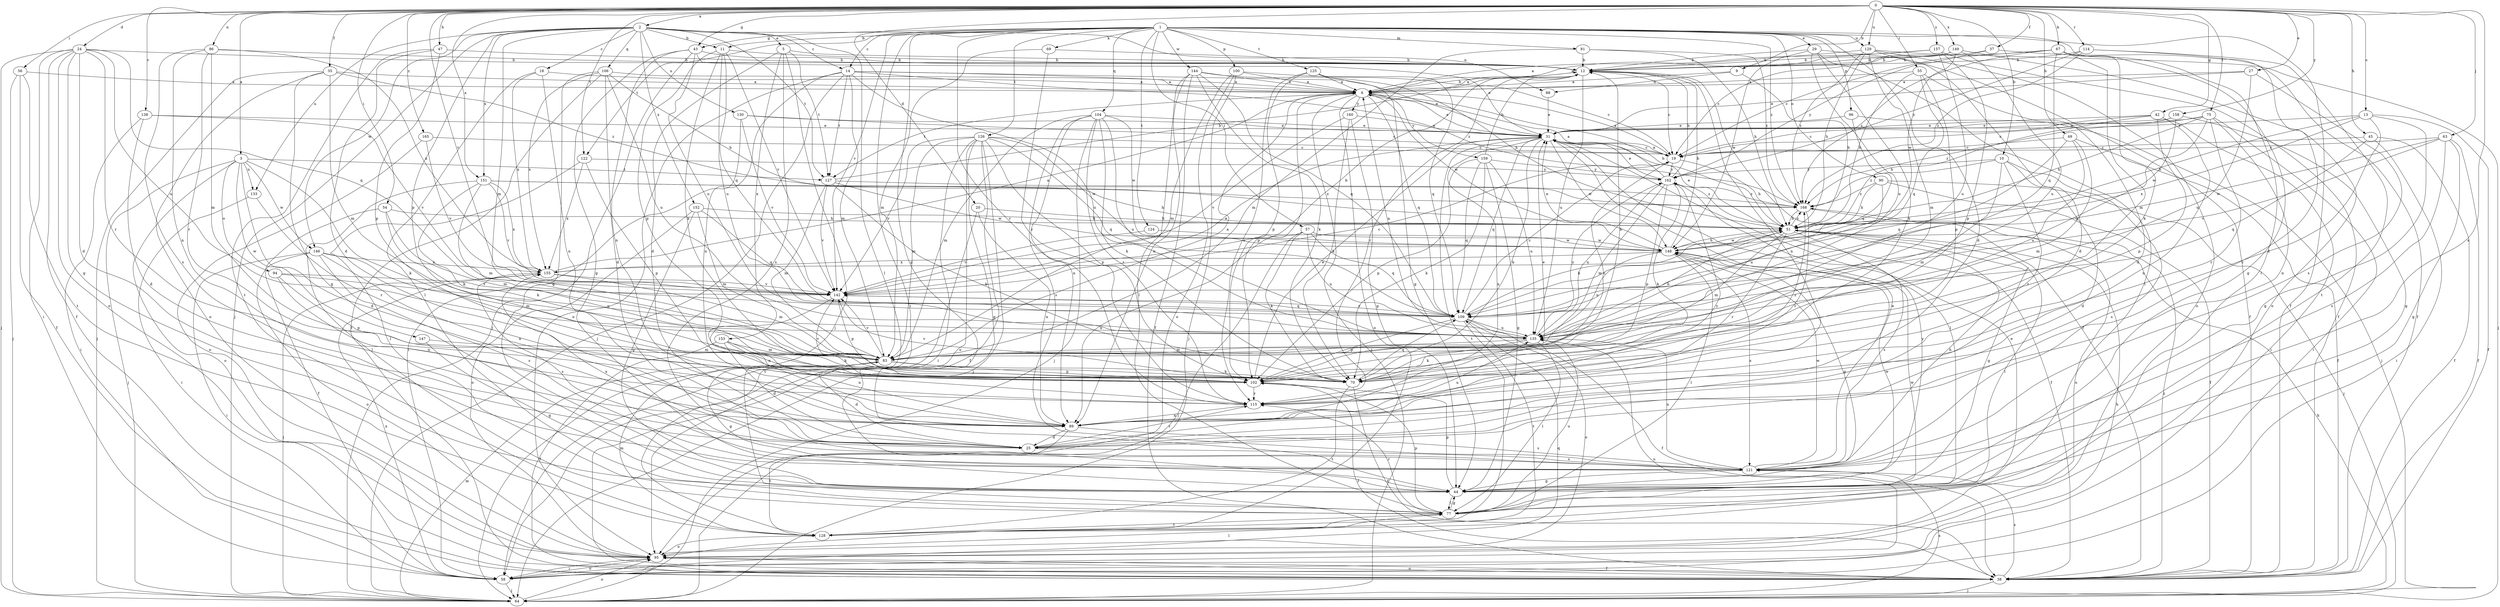 strict digraph  {
0;
1;
2;
3;
5;
6;
9;
10;
11;
12;
13;
14;
18;
19;
20;
24;
25;
27;
29;
31;
35;
37;
38;
42;
43;
44;
45;
47;
49;
51;
54;
55;
56;
57;
58;
63;
64;
67;
69;
70;
75;
77;
81;
83;
86;
88;
89;
90;
94;
95;
96;
100;
102;
104;
106;
109;
114;
115;
121;
122;
124;
125;
126;
127;
128;
129;
130;
133;
135;
138;
142;
144;
146;
147;
148;
149;
151;
152;
153;
155;
157;
158;
159;
160;
162;
165;
168;
0 -> 2  [label=a];
0 -> 3  [label=a];
0 -> 9  [label=b];
0 -> 10  [label=b];
0 -> 13  [label=c];
0 -> 20  [label=d];
0 -> 24  [label=d];
0 -> 27  [label=e];
0 -> 35  [label=f];
0 -> 37  [label=f];
0 -> 42  [label=g];
0 -> 43  [label=g];
0 -> 45  [label=h];
0 -> 47  [label=h];
0 -> 49  [label=h];
0 -> 54  [label=i];
0 -> 55  [label=i];
0 -> 56  [label=i];
0 -> 63  [label=j];
0 -> 67  [label=k];
0 -> 75  [label=l];
0 -> 86  [label=n];
0 -> 114  [label=r];
0 -> 121  [label=s];
0 -> 122  [label=t];
0 -> 129  [label=u];
0 -> 138  [label=v];
0 -> 142  [label=v];
0 -> 149  [label=x];
0 -> 151  [label=x];
0 -> 157  [label=y];
0 -> 158  [label=y];
0 -> 165  [label=z];
1 -> 11  [label=b];
1 -> 14  [label=c];
1 -> 25  [label=d];
1 -> 29  [label=e];
1 -> 38  [label=f];
1 -> 43  [label=g];
1 -> 44  [label=g];
1 -> 57  [label=i];
1 -> 58  [label=i];
1 -> 69  [label=k];
1 -> 77  [label=l];
1 -> 81  [label=m];
1 -> 90  [label=o];
1 -> 96  [label=p];
1 -> 100  [label=p];
1 -> 104  [label=q];
1 -> 115  [label=r];
1 -> 122  [label=t];
1 -> 124  [label=t];
1 -> 125  [label=t];
1 -> 126  [label=t];
1 -> 129  [label=u];
1 -> 142  [label=v];
1 -> 144  [label=w];
1 -> 168  [label=z];
2 -> 5  [label=a];
2 -> 11  [label=b];
2 -> 14  [label=c];
2 -> 18  [label=c];
2 -> 64  [label=j];
2 -> 77  [label=l];
2 -> 83  [label=m];
2 -> 88  [label=n];
2 -> 102  [label=p];
2 -> 106  [label=q];
2 -> 127  [label=t];
2 -> 130  [label=u];
2 -> 133  [label=u];
2 -> 146  [label=w];
2 -> 151  [label=x];
2 -> 152  [label=x];
3 -> 25  [label=d];
3 -> 64  [label=j];
3 -> 70  [label=k];
3 -> 94  [label=o];
3 -> 95  [label=o];
3 -> 127  [label=t];
3 -> 133  [label=u];
3 -> 146  [label=w];
3 -> 147  [label=w];
5 -> 12  [label=b];
5 -> 25  [label=d];
5 -> 64  [label=j];
5 -> 121  [label=s];
5 -> 127  [label=t];
5 -> 153  [label=x];
6 -> 12  [label=b];
6 -> 31  [label=e];
6 -> 51  [label=h];
6 -> 64  [label=j];
6 -> 95  [label=o];
6 -> 102  [label=p];
6 -> 109  [label=q];
6 -> 127  [label=t];
6 -> 148  [label=w];
6 -> 159  [label=y];
6 -> 160  [label=y];
9 -> 6  [label=a];
9 -> 51  [label=h];
9 -> 88  [label=n];
10 -> 25  [label=d];
10 -> 83  [label=m];
10 -> 115  [label=r];
10 -> 121  [label=s];
10 -> 162  [label=y];
10 -> 168  [label=z];
11 -> 12  [label=b];
11 -> 70  [label=k];
11 -> 102  [label=p];
11 -> 109  [label=q];
11 -> 135  [label=u];
11 -> 142  [label=v];
12 -> 6  [label=a];
12 -> 19  [label=c];
12 -> 38  [label=f];
12 -> 89  [label=n];
12 -> 115  [label=r];
12 -> 135  [label=u];
13 -> 31  [label=e];
13 -> 38  [label=f];
13 -> 44  [label=g];
13 -> 51  [label=h];
13 -> 115  [label=r];
13 -> 155  [label=x];
14 -> 6  [label=a];
14 -> 31  [label=e];
14 -> 64  [label=j];
14 -> 83  [label=m];
14 -> 89  [label=n];
14 -> 95  [label=o];
14 -> 127  [label=t];
14 -> 135  [label=u];
14 -> 168  [label=z];
18 -> 6  [label=a];
18 -> 77  [label=l];
18 -> 89  [label=n];
18 -> 155  [label=x];
19 -> 6  [label=a];
19 -> 31  [label=e];
19 -> 51  [label=h];
19 -> 162  [label=y];
20 -> 51  [label=h];
20 -> 89  [label=n];
20 -> 128  [label=t];
24 -> 12  [label=b];
24 -> 25  [label=d];
24 -> 38  [label=f];
24 -> 44  [label=g];
24 -> 58  [label=i];
24 -> 64  [label=j];
24 -> 95  [label=o];
24 -> 109  [label=q];
24 -> 115  [label=r];
24 -> 135  [label=u];
25 -> 115  [label=r];
25 -> 121  [label=s];
27 -> 6  [label=a];
27 -> 31  [label=e];
27 -> 121  [label=s];
27 -> 135  [label=u];
29 -> 12  [label=b];
29 -> 38  [label=f];
29 -> 70  [label=k];
29 -> 77  [label=l];
29 -> 135  [label=u];
29 -> 148  [label=w];
31 -> 19  [label=c];
31 -> 70  [label=k];
31 -> 77  [label=l];
31 -> 89  [label=n];
31 -> 109  [label=q];
31 -> 128  [label=t];
31 -> 148  [label=w];
35 -> 6  [label=a];
35 -> 44  [label=g];
35 -> 64  [label=j];
35 -> 83  [label=m];
35 -> 95  [label=o];
35 -> 168  [label=z];
37 -> 12  [label=b];
37 -> 38  [label=f];
37 -> 162  [label=y];
38 -> 64  [label=j];
38 -> 95  [label=o];
38 -> 121  [label=s];
38 -> 168  [label=z];
42 -> 19  [label=c];
42 -> 31  [label=e];
42 -> 51  [label=h];
42 -> 58  [label=i];
42 -> 89  [label=n];
42 -> 102  [label=p];
43 -> 12  [label=b];
43 -> 31  [label=e];
43 -> 44  [label=g];
43 -> 64  [label=j];
43 -> 89  [label=n];
43 -> 135  [label=u];
44 -> 77  [label=l];
44 -> 102  [label=p];
44 -> 148  [label=w];
44 -> 162  [label=y];
45 -> 19  [label=c];
45 -> 38  [label=f];
45 -> 58  [label=i];
45 -> 109  [label=q];
47 -> 12  [label=b];
47 -> 25  [label=d];
47 -> 102  [label=p];
47 -> 128  [label=t];
49 -> 19  [label=c];
49 -> 38  [label=f];
49 -> 83  [label=m];
49 -> 109  [label=q];
49 -> 135  [label=u];
51 -> 31  [label=e];
51 -> 44  [label=g];
51 -> 77  [label=l];
51 -> 83  [label=m];
51 -> 115  [label=r];
51 -> 121  [label=s];
51 -> 148  [label=w];
51 -> 168  [label=z];
54 -> 38  [label=f];
54 -> 51  [label=h];
54 -> 70  [label=k];
54 -> 83  [label=m];
55 -> 6  [label=a];
55 -> 25  [label=d];
55 -> 51  [label=h];
55 -> 102  [label=p];
55 -> 109  [label=q];
56 -> 6  [label=a];
56 -> 38  [label=f];
56 -> 64  [label=j];
56 -> 128  [label=t];
57 -> 64  [label=j];
57 -> 70  [label=k];
57 -> 89  [label=n];
57 -> 109  [label=q];
57 -> 135  [label=u];
57 -> 148  [label=w];
58 -> 51  [label=h];
58 -> 64  [label=j];
58 -> 95  [label=o];
58 -> 109  [label=q];
58 -> 135  [label=u];
58 -> 155  [label=x];
63 -> 19  [label=c];
63 -> 38  [label=f];
63 -> 44  [label=g];
63 -> 121  [label=s];
63 -> 142  [label=v];
63 -> 148  [label=w];
64 -> 51  [label=h];
64 -> 83  [label=m];
64 -> 95  [label=o];
64 -> 121  [label=s];
67 -> 12  [label=b];
67 -> 19  [label=c];
67 -> 44  [label=g];
67 -> 70  [label=k];
67 -> 83  [label=m];
67 -> 109  [label=q];
67 -> 168  [label=z];
69 -> 12  [label=b];
69 -> 83  [label=m];
69 -> 115  [label=r];
70 -> 12  [label=b];
70 -> 31  [label=e];
70 -> 38  [label=f];
70 -> 109  [label=q];
70 -> 128  [label=t];
70 -> 142  [label=v];
70 -> 168  [label=z];
75 -> 31  [label=e];
75 -> 51  [label=h];
75 -> 58  [label=i];
75 -> 89  [label=n];
75 -> 109  [label=q];
75 -> 115  [label=r];
75 -> 168  [label=z];
77 -> 44  [label=g];
77 -> 102  [label=p];
77 -> 115  [label=r];
77 -> 128  [label=t];
77 -> 135  [label=u];
77 -> 148  [label=w];
81 -> 12  [label=b];
81 -> 51  [label=h];
81 -> 83  [label=m];
81 -> 168  [label=z];
83 -> 6  [label=a];
83 -> 25  [label=d];
83 -> 44  [label=g];
83 -> 70  [label=k];
83 -> 102  [label=p];
83 -> 142  [label=v];
86 -> 12  [label=b];
86 -> 83  [label=m];
86 -> 89  [label=n];
86 -> 115  [label=r];
86 -> 121  [label=s];
86 -> 155  [label=x];
88 -> 31  [label=e];
89 -> 25  [label=d];
89 -> 121  [label=s];
89 -> 128  [label=t];
89 -> 135  [label=u];
89 -> 162  [label=y];
90 -> 38  [label=f];
90 -> 51  [label=h];
90 -> 64  [label=j];
90 -> 135  [label=u];
90 -> 168  [label=z];
94 -> 89  [label=n];
94 -> 102  [label=p];
94 -> 135  [label=u];
94 -> 142  [label=v];
95 -> 38  [label=f];
95 -> 58  [label=i];
95 -> 77  [label=l];
96 -> 31  [label=e];
96 -> 64  [label=j];
96 -> 109  [label=q];
100 -> 6  [label=a];
100 -> 19  [label=c];
100 -> 64  [label=j];
100 -> 83  [label=m];
100 -> 95  [label=o];
102 -> 19  [label=c];
102 -> 31  [label=e];
102 -> 38  [label=f];
102 -> 115  [label=r];
102 -> 142  [label=v];
104 -> 31  [label=e];
104 -> 64  [label=j];
104 -> 70  [label=k];
104 -> 83  [label=m];
104 -> 89  [label=n];
104 -> 115  [label=r];
104 -> 121  [label=s];
104 -> 135  [label=u];
104 -> 148  [label=w];
106 -> 6  [label=a];
106 -> 25  [label=d];
106 -> 38  [label=f];
106 -> 44  [label=g];
106 -> 51  [label=h];
106 -> 135  [label=u];
106 -> 155  [label=x];
109 -> 19  [label=c];
109 -> 38  [label=f];
109 -> 51  [label=h];
109 -> 95  [label=o];
109 -> 102  [label=p];
109 -> 128  [label=t];
109 -> 135  [label=u];
109 -> 142  [label=v];
114 -> 12  [label=b];
114 -> 25  [label=d];
114 -> 128  [label=t];
114 -> 162  [label=y];
114 -> 168  [label=z];
115 -> 89  [label=n];
121 -> 31  [label=e];
121 -> 44  [label=g];
121 -> 51  [label=h];
121 -> 135  [label=u];
121 -> 148  [label=w];
121 -> 155  [label=x];
122 -> 77  [label=l];
122 -> 102  [label=p];
122 -> 155  [label=x];
122 -> 162  [label=y];
124 -> 142  [label=v];
124 -> 148  [label=w];
125 -> 6  [label=a];
125 -> 44  [label=g];
125 -> 102  [label=p];
125 -> 109  [label=q];
125 -> 115  [label=r];
126 -> 19  [label=c];
126 -> 38  [label=f];
126 -> 44  [label=g];
126 -> 58  [label=i];
126 -> 64  [label=j];
126 -> 83  [label=m];
126 -> 95  [label=o];
126 -> 102  [label=p];
126 -> 109  [label=q];
126 -> 142  [label=v];
126 -> 148  [label=w];
127 -> 12  [label=b];
127 -> 70  [label=k];
127 -> 83  [label=m];
127 -> 142  [label=v];
127 -> 148  [label=w];
127 -> 168  [label=z];
128 -> 31  [label=e];
128 -> 83  [label=m];
128 -> 95  [label=o];
129 -> 12  [label=b];
129 -> 25  [label=d];
129 -> 51  [label=h];
129 -> 64  [label=j];
129 -> 83  [label=m];
129 -> 95  [label=o];
129 -> 168  [label=z];
130 -> 19  [label=c];
130 -> 31  [label=e];
130 -> 58  [label=i];
130 -> 142  [label=v];
133 -> 58  [label=i];
133 -> 115  [label=r];
135 -> 6  [label=a];
135 -> 51  [label=h];
135 -> 70  [label=k];
135 -> 77  [label=l];
135 -> 83  [label=m];
135 -> 162  [label=y];
138 -> 25  [label=d];
138 -> 31  [label=e];
138 -> 58  [label=i];
138 -> 142  [label=v];
142 -> 12  [label=b];
142 -> 19  [label=c];
142 -> 31  [label=e];
142 -> 89  [label=n];
142 -> 102  [label=p];
142 -> 109  [label=q];
144 -> 6  [label=a];
144 -> 38  [label=f];
144 -> 51  [label=h];
144 -> 70  [label=k];
144 -> 77  [label=l];
144 -> 89  [label=n];
144 -> 109  [label=q];
146 -> 58  [label=i];
146 -> 83  [label=m];
146 -> 89  [label=n];
146 -> 95  [label=o];
146 -> 121  [label=s];
146 -> 155  [label=x];
147 -> 44  [label=g];
147 -> 83  [label=m];
148 -> 12  [label=b];
148 -> 31  [label=e];
148 -> 44  [label=g];
148 -> 51  [label=h];
148 -> 77  [label=l];
148 -> 121  [label=s];
148 -> 135  [label=u];
148 -> 155  [label=x];
149 -> 6  [label=a];
149 -> 12  [label=b];
149 -> 19  [label=c];
149 -> 95  [label=o];
149 -> 135  [label=u];
149 -> 148  [label=w];
151 -> 51  [label=h];
151 -> 70  [label=k];
151 -> 77  [label=l];
151 -> 83  [label=m];
151 -> 142  [label=v];
151 -> 155  [label=x];
151 -> 168  [label=z];
152 -> 44  [label=g];
152 -> 51  [label=h];
152 -> 83  [label=m];
152 -> 95  [label=o];
152 -> 109  [label=q];
153 -> 25  [label=d];
153 -> 38  [label=f];
153 -> 70  [label=k];
153 -> 83  [label=m];
153 -> 89  [label=n];
155 -> 6  [label=a];
155 -> 64  [label=j];
155 -> 83  [label=m];
155 -> 121  [label=s];
155 -> 142  [label=v];
157 -> 6  [label=a];
157 -> 12  [label=b];
157 -> 38  [label=f];
157 -> 102  [label=p];
157 -> 135  [label=u];
158 -> 19  [label=c];
158 -> 31  [label=e];
158 -> 44  [label=g];
158 -> 148  [label=w];
159 -> 12  [label=b];
159 -> 44  [label=g];
159 -> 70  [label=k];
159 -> 102  [label=p];
159 -> 109  [label=q];
159 -> 135  [label=u];
159 -> 162  [label=y];
160 -> 31  [label=e];
160 -> 44  [label=g];
160 -> 70  [label=k];
160 -> 142  [label=v];
162 -> 6  [label=a];
162 -> 12  [label=b];
162 -> 31  [label=e];
162 -> 38  [label=f];
162 -> 70  [label=k];
162 -> 83  [label=m];
162 -> 102  [label=p];
162 -> 135  [label=u];
162 -> 168  [label=z];
165 -> 19  [label=c];
165 -> 95  [label=o];
165 -> 142  [label=v];
168 -> 51  [label=h];
168 -> 95  [label=o];
168 -> 115  [label=r];
}
